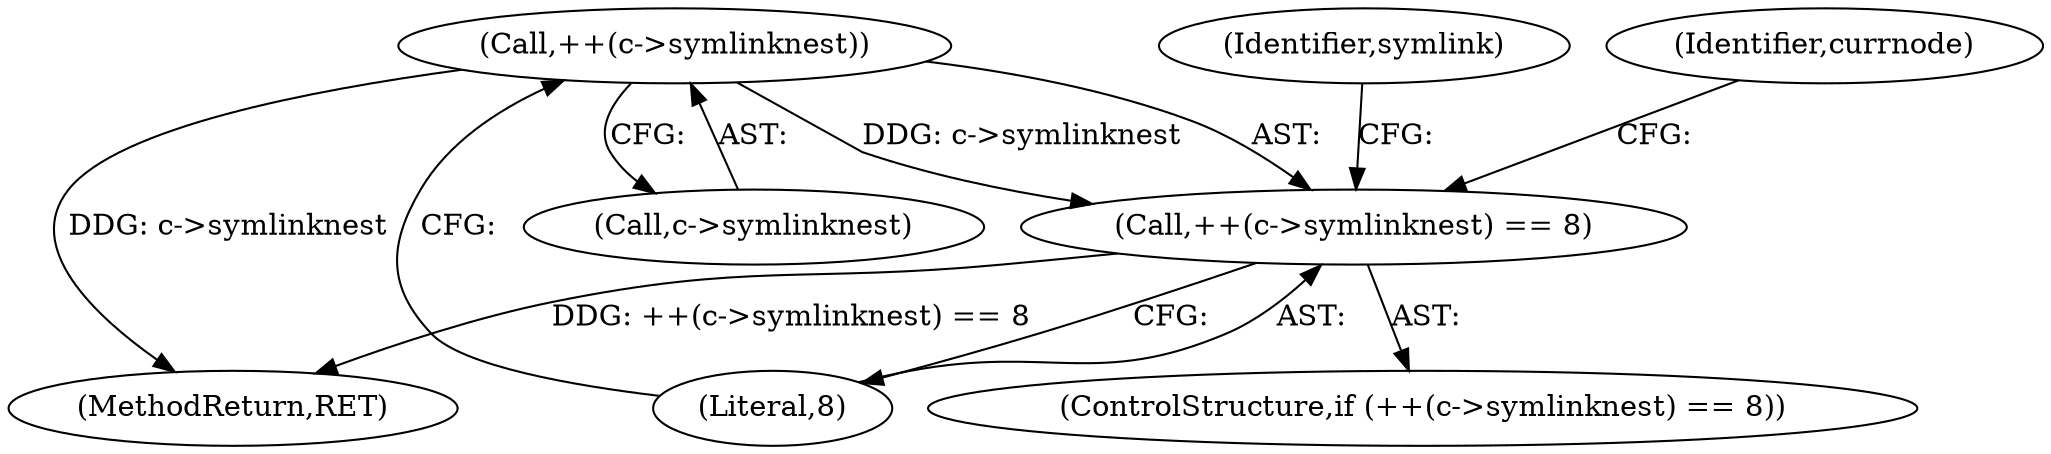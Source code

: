 digraph "0_radare2_65000a7fd9eea62359e6d6714f17b94a99a82edd_2@pointer" {
"1000259" [label="(Call,++(c->symlinknest))"];
"1000258" [label="(Call,++(c->symlinknest) == 8)"];
"1000367" [label="(MethodReturn,RET)"];
"1000278" [label="(Identifier,symlink)"];
"1000257" [label="(ControlStructure,if (++(c->symlinknest) == 8))"];
"1000259" [label="(Call,++(c->symlinknest))"];
"1000260" [label="(Call,c->symlinknest)"];
"1000263" [label="(Literal,8)"];
"1000266" [label="(Identifier,currnode)"];
"1000258" [label="(Call,++(c->symlinknest) == 8)"];
"1000259" -> "1000258"  [label="AST: "];
"1000259" -> "1000260"  [label="CFG: "];
"1000260" -> "1000259"  [label="AST: "];
"1000263" -> "1000259"  [label="CFG: "];
"1000259" -> "1000367"  [label="DDG: c->symlinknest"];
"1000259" -> "1000258"  [label="DDG: c->symlinknest"];
"1000258" -> "1000257"  [label="AST: "];
"1000258" -> "1000263"  [label="CFG: "];
"1000263" -> "1000258"  [label="AST: "];
"1000266" -> "1000258"  [label="CFG: "];
"1000278" -> "1000258"  [label="CFG: "];
"1000258" -> "1000367"  [label="DDG: ++(c->symlinknest) == 8"];
}
